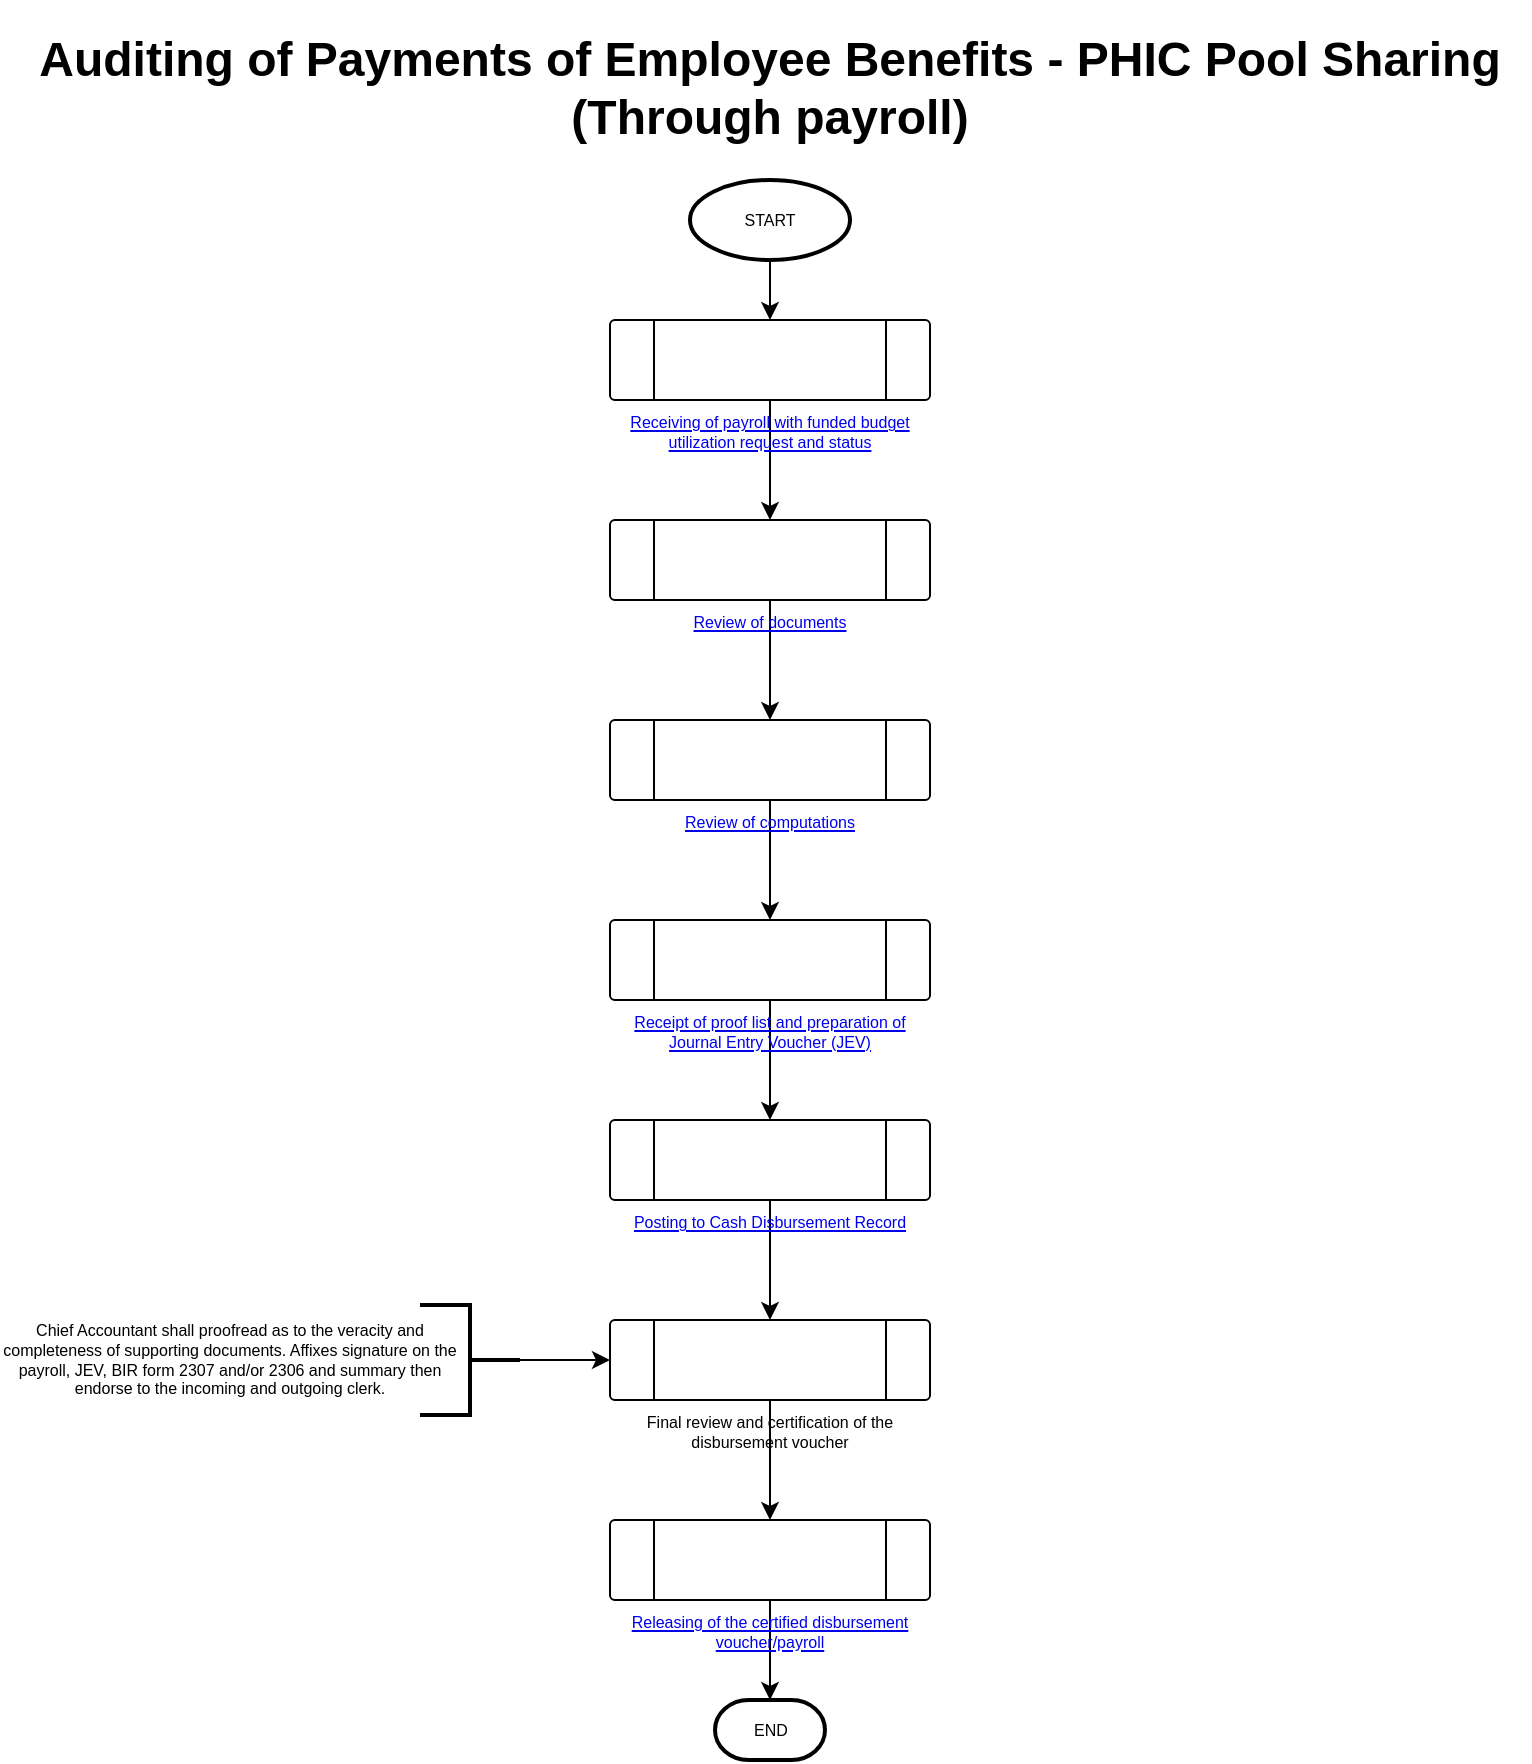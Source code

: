 <mxfile version="20.3.0" type="github" pages="5">
  <diagram id="KC21K3655msZWkcL_p2v" name="Auditing of Payments of Employee Benefits - PHIC Pool Sharing (Through payroll)">
    <mxGraphModel dx="474" dy="251" grid="1" gridSize="10" guides="1" tooltips="1" connect="1" arrows="1" fold="1" page="1" pageScale="1" pageWidth="850" pageHeight="1100" math="0" shadow="0">
      <root>
        <mxCell id="0" />
        <mxCell id="1" parent="0" />
        <mxCell id="0hBIkFb9s6ztZNN5EmTh-2" value="&lt;h1&gt;Auditing of Payments of Employee Benefits - PHIC Pool Sharing (Through payroll)&lt;br&gt;&lt;/h1&gt;" style="text;html=1;strokeColor=none;fillColor=none;spacing=5;spacingTop=-20;whiteSpace=wrap;overflow=hidden;rounded=0;align=center;" parent="1" vertex="1">
          <mxGeometry x="45" y="40" width="760" height="70" as="geometry" />
        </mxCell>
        <mxCell id="0hBIkFb9s6ztZNN5EmTh-12" value="" style="edgeStyle=orthogonalEdgeStyle;rounded=0;orthogonalLoop=1;jettySize=auto;html=1;fontSize=8;" parent="1" source="0hBIkFb9s6ztZNN5EmTh-3" target="0hBIkFb9s6ztZNN5EmTh-5" edge="1">
          <mxGeometry relative="1" as="geometry" />
        </mxCell>
        <mxCell id="0hBIkFb9s6ztZNN5EmTh-3" value="START" style="strokeWidth=2;html=1;shape=mxgraph.flowchart.start_1;whiteSpace=wrap;fontSize=8;" parent="1" vertex="1">
          <mxGeometry x="385" y="120" width="80" height="40" as="geometry" />
        </mxCell>
        <mxCell id="0hBIkFb9s6ztZNN5EmTh-13" value="" style="edgeStyle=orthogonalEdgeStyle;rounded=0;orthogonalLoop=1;jettySize=auto;html=1;fontSize=8;" parent="1" source="0hBIkFb9s6ztZNN5EmTh-5" target="0hBIkFb9s6ztZNN5EmTh-6" edge="1">
          <mxGeometry relative="1" as="geometry" />
        </mxCell>
        <mxCell id="0hBIkFb9s6ztZNN5EmTh-5" value="&lt;a href=&quot;data:page/id,EpME3VKb8Og38hKZZgKF&quot;&gt;Receiving of payroll with funded budget utilization request and status&lt;/a&gt;" style="verticalLabelPosition=bottom;verticalAlign=top;html=1;shape=process;whiteSpace=wrap;rounded=1;size=0.14;arcSize=6;fontSize=8;" parent="1" vertex="1">
          <mxGeometry x="345" y="190" width="160" height="40" as="geometry" />
        </mxCell>
        <mxCell id="0hBIkFb9s6ztZNN5EmTh-14" value="" style="edgeStyle=orthogonalEdgeStyle;rounded=0;orthogonalLoop=1;jettySize=auto;html=1;fontSize=8;" parent="1" source="0hBIkFb9s6ztZNN5EmTh-6" target="0hBIkFb9s6ztZNN5EmTh-7" edge="1">
          <mxGeometry relative="1" as="geometry" />
        </mxCell>
        <mxCell id="0hBIkFb9s6ztZNN5EmTh-6" value="&lt;a href=&quot;data:page/id,sMm1-IjmNLf-irVkglVV&quot;&gt;Review of documents&lt;/a&gt;" style="verticalLabelPosition=bottom;verticalAlign=top;html=1;shape=process;whiteSpace=wrap;rounded=1;size=0.14;arcSize=6;fontSize=8;" parent="1" vertex="1">
          <mxGeometry x="345" y="290" width="160" height="40" as="geometry" />
        </mxCell>
        <mxCell id="Gp8jLCc2utrCP6bHzZlF-2" value="" style="edgeStyle=orthogonalEdgeStyle;rounded=0;orthogonalLoop=1;jettySize=auto;html=1;fontSize=8;" edge="1" parent="1" source="0hBIkFb9s6ztZNN5EmTh-7" target="Gp8jLCc2utrCP6bHzZlF-1">
          <mxGeometry relative="1" as="geometry" />
        </mxCell>
        <mxCell id="0hBIkFb9s6ztZNN5EmTh-7" value="&lt;a href=&quot;data:page/id,Jro121i4ryuF84WWN6i_&quot;&gt;Review of computations&lt;/a&gt;" style="verticalLabelPosition=bottom;verticalAlign=top;html=1;shape=process;whiteSpace=wrap;rounded=1;size=0.14;arcSize=6;fontSize=8;" parent="1" vertex="1">
          <mxGeometry x="345" y="390" width="160" height="40" as="geometry" />
        </mxCell>
        <mxCell id="0hBIkFb9s6ztZNN5EmTh-16" value="" style="edgeStyle=orthogonalEdgeStyle;rounded=0;orthogonalLoop=1;jettySize=auto;html=1;fontSize=8;" parent="1" source="0hBIkFb9s6ztZNN5EmTh-8" target="0hBIkFb9s6ztZNN5EmTh-9" edge="1">
          <mxGeometry relative="1" as="geometry" />
        </mxCell>
        <mxCell id="0hBIkFb9s6ztZNN5EmTh-8" value="&lt;a href=&quot;https://viewer.diagrams.net/?tags=%7B%7D&amp;amp;highlight=0000ff&amp;amp;edit=_blank&amp;amp;layers=1&amp;amp;nav=1&amp;amp;page-id=uKNMfMnH9xhCLVrgpKE4&amp;amp;title=Accounting%20Service%20Control%20Procedure.drawio.html#Uhttps%3A%2F%2Fraw.githubusercontent.com%2Fjohnpaul4474%2FFMO-accounting%2Fmain%2FAccounting%2520Service%2520Control%2520Procedure.drawio.html&quot;&gt;Posting to Cash Disbursement Record&lt;/a&gt;" style="verticalLabelPosition=bottom;verticalAlign=top;html=1;shape=process;whiteSpace=wrap;rounded=1;size=0.14;arcSize=6;fontSize=8;" parent="1" vertex="1">
          <mxGeometry x="345" y="590" width="160" height="40" as="geometry" />
        </mxCell>
        <mxCell id="0hBIkFb9s6ztZNN5EmTh-17" value="" style="edgeStyle=orthogonalEdgeStyle;rounded=0;orthogonalLoop=1;jettySize=auto;html=1;fontSize=8;" parent="1" source="0hBIkFb9s6ztZNN5EmTh-9" target="0hBIkFb9s6ztZNN5EmTh-10" edge="1">
          <mxGeometry relative="1" as="geometry" />
        </mxCell>
        <mxCell id="0hBIkFb9s6ztZNN5EmTh-9" value="Final review and certification of the disbursement voucher" style="verticalLabelPosition=bottom;verticalAlign=top;html=1;shape=process;whiteSpace=wrap;rounded=1;size=0.14;arcSize=6;fontSize=8;" parent="1" vertex="1">
          <mxGeometry x="345" y="690" width="160" height="40" as="geometry" />
        </mxCell>
        <mxCell id="0hBIkFb9s6ztZNN5EmTh-18" value="" style="edgeStyle=orthogonalEdgeStyle;rounded=0;orthogonalLoop=1;jettySize=auto;html=1;fontSize=8;" parent="1" source="0hBIkFb9s6ztZNN5EmTh-10" target="0hBIkFb9s6ztZNN5EmTh-11" edge="1">
          <mxGeometry relative="1" as="geometry" />
        </mxCell>
        <mxCell id="0hBIkFb9s6ztZNN5EmTh-10" value="&lt;a href=&quot;https://viewer.diagrams.net/?tags=%7B%7D&amp;amp;highlight=0000ff&amp;amp;edit=_blank&amp;amp;layers=1&amp;amp;nav=1&amp;amp;page-id=kafvqBs8dUxxYr6IVNSI&amp;amp;title=Accounting%20Service%20Control%20Procedure.drawio.html#Uhttps%3A%2F%2Fraw.githubusercontent.com%2Fjohnpaul4474%2FFMO-accounting%2Fmain%2FAccounting%2520Service%2520Control%2520Procedure.drawio.html&quot;&gt;Releasing of the certified disbursement voucher/payroll&lt;/a&gt;" style="verticalLabelPosition=bottom;verticalAlign=top;html=1;shape=process;whiteSpace=wrap;rounded=1;size=0.14;arcSize=6;fontSize=8;" parent="1" vertex="1">
          <mxGeometry x="345" y="790" width="160" height="40" as="geometry" />
        </mxCell>
        <mxCell id="0hBIkFb9s6ztZNN5EmTh-11" value="END" style="strokeWidth=2;html=1;shape=mxgraph.flowchart.terminator;whiteSpace=wrap;fontSize=8;" parent="1" vertex="1">
          <mxGeometry x="397.5" y="880" width="55" height="30" as="geometry" />
        </mxCell>
        <mxCell id="Gp8jLCc2utrCP6bHzZlF-3" value="" style="edgeStyle=orthogonalEdgeStyle;rounded=0;orthogonalLoop=1;jettySize=auto;html=1;fontSize=8;" edge="1" parent="1" source="Gp8jLCc2utrCP6bHzZlF-1" target="0hBIkFb9s6ztZNN5EmTh-8">
          <mxGeometry relative="1" as="geometry" />
        </mxCell>
        <mxCell id="Gp8jLCc2utrCP6bHzZlF-1" value="&lt;a href=&quot;data:page/id,2P8Etww8RWFoi6CfWF_c&quot;&gt;Receipt of proof list and preparation of Journal Entry Voucher (JEV)&lt;/a&gt;" style="verticalLabelPosition=bottom;verticalAlign=top;html=1;shape=process;whiteSpace=wrap;rounded=1;size=0.14;arcSize=6;fontSize=8;" vertex="1" parent="1">
          <mxGeometry x="345" y="490" width="160" height="40" as="geometry" />
        </mxCell>
        <mxCell id="20VFTlnpSuK8eWxCqnYJ-2" value="" style="edgeStyle=orthogonalEdgeStyle;rounded=0;orthogonalLoop=1;jettySize=auto;html=1;fontSize=8;" edge="1" parent="1" source="20VFTlnpSuK8eWxCqnYJ-1" target="0hBIkFb9s6ztZNN5EmTh-9">
          <mxGeometry relative="1" as="geometry" />
        </mxCell>
        <mxCell id="20VFTlnpSuK8eWxCqnYJ-1" value="" style="strokeWidth=2;html=1;shape=mxgraph.flowchart.annotation_2;align=left;labelPosition=right;pointerEvents=1;fontSize=8;direction=west;" vertex="1" parent="1">
          <mxGeometry x="250" y="682.5" width="50" height="55" as="geometry" />
        </mxCell>
        <mxCell id="20VFTlnpSuK8eWxCqnYJ-3" value="Chief Accountant shall proofread as to the veracity and completeness of supporting documents. Affixes signature on the payroll, JEV, BIR form 2307 and/or 2306 and summary then endorse to the incoming and outgoing clerk." style="text;html=1;strokeColor=none;fillColor=none;align=center;verticalAlign=middle;whiteSpace=wrap;rounded=0;fontSize=8;" vertex="1" parent="1">
          <mxGeometry x="40" y="687.5" width="230" height="45" as="geometry" />
        </mxCell>
      </root>
    </mxGraphModel>
  </diagram>
  <diagram id="EpME3VKb8Og38hKZZgKF" name="Receiving of payroll with funded budget utilization request and status">
    <mxGraphModel dx="1422" dy="754" grid="1" gridSize="10" guides="1" tooltips="1" connect="1" arrows="1" fold="1" page="1" pageScale="1" pageWidth="850" pageHeight="1100" math="0" shadow="0">
      <root>
        <mxCell id="0" />
        <mxCell id="1" parent="0" />
        <mxCell id="EcNl-ay7uULNiIXxbWng-1" value="&lt;h1&gt;Receiving of payroll with funded budget utilization request and status&lt;br&gt;&lt;/h1&gt;" style="text;html=1;strokeColor=none;fillColor=none;spacing=5;spacingTop=-20;whiteSpace=wrap;overflow=hidden;rounded=0;align=center;" parent="1" vertex="1">
          <mxGeometry x="45" y="40" width="760" height="70" as="geometry" />
        </mxCell>
        <mxCell id="nci9A8KmvOi3nvq0QEwW-3" value="" style="edgeStyle=orthogonalEdgeStyle;rounded=0;orthogonalLoop=1;jettySize=auto;html=1;fontSize=8;" parent="1" source="ET96Odi44zUCwHPOR9Uv-1" target="nci9A8KmvOi3nvq0QEwW-1" edge="1">
          <mxGeometry relative="1" as="geometry" />
        </mxCell>
        <mxCell id="ET96Odi44zUCwHPOR9Uv-1" value="From Chief Admin Office" style="strokeWidth=2;html=1;shape=mxgraph.flowchart.start_1;whiteSpace=wrap;fontSize=8;" parent="1" vertex="1">
          <mxGeometry x="385" y="120" width="80" height="70" as="geometry" />
        </mxCell>
        <mxCell id="nci9A8KmvOi3nvq0QEwW-5" value="" style="edgeStyle=orthogonalEdgeStyle;rounded=0;orthogonalLoop=1;jettySize=auto;html=1;fontSize=8;" parent="1" source="nci9A8KmvOi3nvq0QEwW-1" target="nci9A8KmvOi3nvq0QEwW-4" edge="1">
          <mxGeometry relative="1" as="geometry" />
        </mxCell>
        <mxCell id="nci9A8KmvOi3nvq0QEwW-1" value="Payroll and BURS with supporting documents" style="strokeWidth=2;html=1;shape=mxgraph.flowchart.multi-document;whiteSpace=wrap;fontSize=8;" parent="1" vertex="1">
          <mxGeometry x="366" y="220" width="119" height="60" as="geometry" />
        </mxCell>
        <mxCell id="SIi0jF9nBXDT7Ic_Eh-x-2" value="" style="edgeStyle=orthogonalEdgeStyle;rounded=0;orthogonalLoop=1;jettySize=auto;html=1;" parent="1" source="nci9A8KmvOi3nvq0QEwW-4" target="SIi0jF9nBXDT7Ic_Eh-x-1" edge="1">
          <mxGeometry relative="1" as="geometry" />
        </mxCell>
        <mxCell id="nci9A8KmvOi3nvq0QEwW-4" value="Incoming/outgoing clerk receives&amp;nbsp; documents" style="verticalLabelPosition=middle;verticalAlign=middle;html=1;shape=trapezoid;perimeter=trapezoidPerimeter;whiteSpace=wrap;size=0.23;arcSize=10;flipV=1;labelPosition=center;align=center;fontSize=8;" parent="1" vertex="1">
          <mxGeometry x="366" y="310" width="117.5" height="60" as="geometry" />
        </mxCell>
        <mxCell id="SIi0jF9nBXDT7Ic_Eh-x-5" value="" style="edgeStyle=orthogonalEdgeStyle;rounded=0;orthogonalLoop=1;jettySize=auto;html=1;fontSize=8;" parent="1" source="SIi0jF9nBXDT7Ic_Eh-x-1" target="SIi0jF9nBXDT7Ic_Eh-x-3" edge="1">
          <mxGeometry relative="1" as="geometry" />
        </mxCell>
        <mxCell id="SIi0jF9nBXDT7Ic_Eh-x-1" value="&lt;font style=&quot;font-size: 8px;&quot;&gt;&lt;a href=&quot;https://viewer.diagrams.net/?tags=%7B%7D&amp;amp;highlight=0000ff&amp;amp;edit=_blank&amp;amp;layers=1&amp;amp;nav=1&amp;amp;page-id=H7nN1gzd26tVH5EXPg9N&amp;amp;title=Accounting%20Service%20Control%20Procedure.drawio.html#Uhttps%3A%2F%2Fraw.githubusercontent.com%2Fjohnpaul4474%2FFMO-accounting%2Fmain%2FAccounting%2520Service%2520Control%2520Procedure.drawio.html&quot;&gt;Receiving and releasing of documents&amp;nbsp; (OBRS/BURS, DV, PO and other documents&lt;/a&gt;&lt;/font&gt;" style="verticalLabelPosition=bottom;verticalAlign=top;html=1;shape=process;whiteSpace=wrap;rounded=1;size=0.14;arcSize=6;" parent="1" vertex="1">
          <mxGeometry x="358.12" y="400" width="134.75" height="30" as="geometry" />
        </mxCell>
        <mxCell id="SIi0jF9nBXDT7Ic_Eh-x-7" value="" style="edgeStyle=orthogonalEdgeStyle;rounded=0;orthogonalLoop=1;jettySize=auto;html=1;fontSize=8;" parent="1" source="SIi0jF9nBXDT7Ic_Eh-x-3" target="SIi0jF9nBXDT7Ic_Eh-x-6" edge="1">
          <mxGeometry relative="1" as="geometry" />
        </mxCell>
        <mxCell id="SIi0jF9nBXDT7Ic_Eh-x-3" value="Accountant III receives hard copy of payroll&amp;nbsp; and BURS with complete supporting&lt;br&gt;documents" style="verticalLabelPosition=middle;verticalAlign=middle;html=1;shape=trapezoid;perimeter=trapezoidPerimeter;whiteSpace=wrap;size=0.23;arcSize=10;flipV=1;labelPosition=center;align=center;fontSize=8;" parent="1" vertex="1">
          <mxGeometry x="366.75" y="500" width="117.5" height="60" as="geometry" />
        </mxCell>
        <mxCell id="SIi0jF9nBXDT7Ic_Eh-x-10" value="" style="edgeStyle=orthogonalEdgeStyle;rounded=0;orthogonalLoop=1;jettySize=auto;html=1;fontSize=8;" parent="1" source="SIi0jF9nBXDT7Ic_Eh-x-4" target="SIi0jF9nBXDT7Ic_Eh-x-6" edge="1">
          <mxGeometry relative="1" as="geometry" />
        </mxCell>
        <mxCell id="SIi0jF9nBXDT7Ic_Eh-x-4" value="e-copy of payroll" style="shape=parallelogram;html=1;strokeWidth=2;perimeter=parallelogramPerimeter;whiteSpace=wrap;rounded=1;arcSize=12;size=0.23;fontSize=8;fillColor=#d5e8d4;strokeColor=#82b366;" parent="1" vertex="1">
          <mxGeometry x="230" y="605" width="120" height="30" as="geometry" />
        </mxCell>
        <mxCell id="SIi0jF9nBXDT7Ic_Eh-x-12" value="" style="edgeStyle=orthogonalEdgeStyle;rounded=0;orthogonalLoop=1;jettySize=auto;html=1;fontSize=8;" parent="1" source="SIi0jF9nBXDT7Ic_Eh-x-6" target="SIi0jF9nBXDT7Ic_Eh-x-11" edge="1">
          <mxGeometry relative="1" as="geometry" />
        </mxCell>
        <mxCell id="SIi0jF9nBXDT7Ic_Eh-x-6" value="Receives e-copy of payroll" style="verticalLabelPosition=middle;verticalAlign=middle;html=1;shape=trapezoid;perimeter=trapezoidPerimeter;whiteSpace=wrap;size=0.23;arcSize=10;flipV=1;labelPosition=center;align=center;fontSize=8;" parent="1" vertex="1">
          <mxGeometry x="367.5" y="590" width="117.5" height="60" as="geometry" />
        </mxCell>
        <mxCell id="SIi0jF9nBXDT7Ic_Eh-x-9" value="" style="edgeStyle=orthogonalEdgeStyle;rounded=0;orthogonalLoop=1;jettySize=auto;html=1;fontSize=8;" parent="1" source="SIi0jF9nBXDT7Ic_Eh-x-8" target="SIi0jF9nBXDT7Ic_Eh-x-4" edge="1">
          <mxGeometry relative="1" as="geometry" />
        </mxCell>
        <mxCell id="SIi0jF9nBXDT7Ic_Eh-x-8" value="From HRMO" style="strokeWidth=2;html=1;shape=mxgraph.flowchart.start_1;whiteSpace=wrap;fontSize=8;" parent="1" vertex="1">
          <mxGeometry x="120" y="585" width="80" height="70" as="geometry" />
        </mxCell>
        <mxCell id="SIi0jF9nBXDT7Ic_Eh-x-11" value="END" style="strokeWidth=2;html=1;shape=mxgraph.flowchart.terminator;whiteSpace=wrap;fontSize=8;" parent="1" vertex="1">
          <mxGeometry x="393.13" y="690" width="66.25" height="30" as="geometry" />
        </mxCell>
      </root>
    </mxGraphModel>
  </diagram>
  <diagram id="sMm1-IjmNLf-irVkglVV" name="Review of documents">
    <mxGraphModel dx="1422" dy="754" grid="1" gridSize="10" guides="1" tooltips="1" connect="1" arrows="1" fold="1" page="1" pageScale="1" pageWidth="850" pageHeight="1100" math="0" shadow="0">
      <root>
        <mxCell id="0" />
        <mxCell id="1" parent="0" />
        <mxCell id="E7dU1NPpUyAYLzMSKF3p-1" value="&lt;h1&gt;Review of documents&lt;/h1&gt;" style="text;html=1;strokeColor=none;fillColor=none;spacing=5;spacingTop=-20;whiteSpace=wrap;overflow=hidden;rounded=0;align=center;" parent="1" vertex="1">
          <mxGeometry x="45" y="40" width="760" height="40" as="geometry" />
        </mxCell>
        <mxCell id="dpTOOEZRferbl_KbS2W_-3" value="" style="edgeStyle=orthogonalEdgeStyle;rounded=0;orthogonalLoop=1;jettySize=auto;html=1;fontSize=8;" parent="1" source="XNDUsdVuCnXj0jtS5yp--1" target="dpTOOEZRferbl_KbS2W_-1" edge="1">
          <mxGeometry relative="1" as="geometry" />
        </mxCell>
        <mxCell id="XNDUsdVuCnXj0jtS5yp--1" value="START" style="strokeWidth=2;html=1;shape=mxgraph.flowchart.terminator;whiteSpace=wrap;fontSize=8;" parent="1" vertex="1">
          <mxGeometry x="394.75" y="120" width="60" height="40" as="geometry" />
        </mxCell>
        <mxCell id="dpTOOEZRferbl_KbS2W_-4" value="" style="edgeStyle=orthogonalEdgeStyle;rounded=0;orthogonalLoop=1;jettySize=auto;html=1;fontSize=8;" parent="1" source="dpTOOEZRferbl_KbS2W_-1" target="dpTOOEZRferbl_KbS2W_-2" edge="1">
          <mxGeometry relative="1" as="geometry" />
        </mxCell>
        <mxCell id="dpTOOEZRferbl_KbS2W_-1" value="Verify&amp;nbsp; completeness of &lt;br&gt;payroll by checking the&lt;br&gt;&amp;nbsp;page numbers" style="verticalLabelPosition=middle;verticalAlign=middle;html=1;shape=trapezoid;perimeter=trapezoidPerimeter;whiteSpace=wrap;size=0.23;arcSize=10;flipV=1;labelPosition=center;align=center;fontSize=8;" parent="1" vertex="1">
          <mxGeometry x="366" y="180" width="117.5" height="60" as="geometry" />
        </mxCell>
        <mxCell id="dpTOOEZRferbl_KbS2W_-7" value="" style="edgeStyle=orthogonalEdgeStyle;rounded=0;orthogonalLoop=1;jettySize=auto;html=1;fontSize=8;" parent="1" source="dpTOOEZRferbl_KbS2W_-2" target="dpTOOEZRferbl_KbS2W_-6" edge="1">
          <mxGeometry relative="1" as="geometry" />
        </mxCell>
        <mxCell id="dpTOOEZRferbl_KbS2W_-2" value="Copy and write down the &lt;br&gt;BURS number to the &lt;br&gt;space provided &lt;br&gt;in the Payroll" style="verticalLabelPosition=middle;verticalAlign=middle;html=1;shape=trapezoid;perimeter=trapezoidPerimeter;whiteSpace=wrap;size=0.23;arcSize=10;flipV=1;labelPosition=center;align=center;fontSize=8;" parent="1" vertex="1">
          <mxGeometry x="366" y="270" width="117.5" height="60" as="geometry" />
        </mxCell>
        <mxCell id="dpTOOEZRferbl_KbS2W_-9" value="" style="edgeStyle=orthogonalEdgeStyle;rounded=0;orthogonalLoop=1;jettySize=auto;html=1;fontSize=8;" parent="1" source="dpTOOEZRferbl_KbS2W_-6" target="dpTOOEZRferbl_KbS2W_-8" edge="1">
          <mxGeometry relative="1" as="geometry" />
        </mxCell>
        <mxCell id="dpTOOEZRferbl_KbS2W_-10" value="YES" style="edgeLabel;html=1;align=center;verticalAlign=middle;resizable=0;points=[];fontSize=8;" parent="dpTOOEZRferbl_KbS2W_-9" vertex="1" connectable="0">
          <mxGeometry x="-0.747" relative="1" as="geometry">
            <mxPoint as="offset" />
          </mxGeometry>
        </mxCell>
        <mxCell id="dpTOOEZRferbl_KbS2W_-12" value="" style="edgeStyle=orthogonalEdgeStyle;rounded=0;orthogonalLoop=1;jettySize=auto;html=1;fontSize=8;" parent="1" source="dpTOOEZRferbl_KbS2W_-6" target="dpTOOEZRferbl_KbS2W_-11" edge="1">
          <mxGeometry relative="1" as="geometry" />
        </mxCell>
        <mxCell id="dpTOOEZRferbl_KbS2W_-14" value="NO" style="edgeLabel;html=1;align=center;verticalAlign=middle;resizable=0;points=[];fontSize=8;" parent="dpTOOEZRferbl_KbS2W_-12" vertex="1" connectable="0">
          <mxGeometry x="-0.554" relative="1" as="geometry">
            <mxPoint as="offset" />
          </mxGeometry>
        </mxCell>
        <mxCell id="dpTOOEZRferbl_KbS2W_-6" value="Are documents&amp;nbsp;&lt;br&gt;complete?" style="strokeWidth=2;html=1;shape=mxgraph.flowchart.decision;whiteSpace=wrap;fontSize=8;" parent="1" vertex="1">
          <mxGeometry x="374.75" y="360" width="100" height="100" as="geometry" />
        </mxCell>
        <mxCell id="dpTOOEZRferbl_KbS2W_-8" value="END" style="strokeWidth=2;html=1;shape=mxgraph.flowchart.terminator;whiteSpace=wrap;fontSize=8;" parent="1" vertex="1">
          <mxGeometry x="394.75" y="490" width="60" height="30" as="geometry" />
        </mxCell>
        <mxCell id="dpTOOEZRferbl_KbS2W_-13" style="edgeStyle=orthogonalEdgeStyle;rounded=0;orthogonalLoop=1;jettySize=auto;html=1;entryX=0.993;entryY=0.422;entryDx=0;entryDy=0;entryPerimeter=0;fontSize=8;" parent="1" source="dpTOOEZRferbl_KbS2W_-11" target="dpTOOEZRferbl_KbS2W_-8" edge="1">
          <mxGeometry relative="1" as="geometry">
            <Array as="points">
              <mxPoint x="569" y="503" />
            </Array>
          </mxGeometry>
        </mxCell>
        <mxCell id="dpTOOEZRferbl_KbS2W_-11" value="Notify and return payroll to HRMO for appropriate&amp;nbsp;&lt;br&gt;action" style="verticalLabelPosition=middle;verticalAlign=middle;html=1;shape=trapezoid;perimeter=trapezoidPerimeter;whiteSpace=wrap;size=0.23;arcSize=10;flipV=1;labelPosition=center;align=center;fontSize=8;" parent="1" vertex="1">
          <mxGeometry x="510" y="380" width="117.5" height="60" as="geometry" />
        </mxCell>
      </root>
    </mxGraphModel>
  </diagram>
  <diagram id="Jro121i4ryuF84WWN6i_" name="Review of computations">
    <mxGraphModel dx="1673" dy="887" grid="1" gridSize="10" guides="1" tooltips="1" connect="1" arrows="1" fold="1" page="1" pageScale="1" pageWidth="850" pageHeight="1100" math="0" shadow="0">
      <root>
        <mxCell id="0" />
        <mxCell id="1" parent="0" />
        <mxCell id="L4pyr50fvpxqjTs_2r8S-1" value="&lt;h1&gt;Review of computations&lt;/h1&gt;" style="text;html=1;strokeColor=none;fillColor=none;spacing=5;spacingTop=-20;whiteSpace=wrap;overflow=hidden;rounded=0;align=center;" parent="1" vertex="1">
          <mxGeometry x="45" y="40" width="760" height="40" as="geometry" />
        </mxCell>
        <mxCell id="8L8fu2q0j8Zxe5VnT9EU-4" value="" style="edgeStyle=orthogonalEdgeStyle;rounded=0;orthogonalLoop=1;jettySize=auto;html=1;fontSize=8;" parent="1" source="8L8fu2q0j8Zxe5VnT9EU-1" edge="1">
          <mxGeometry relative="1" as="geometry">
            <mxPoint x="425" y="160" as="targetPoint" />
          </mxGeometry>
        </mxCell>
        <mxCell id="8L8fu2q0j8Zxe5VnT9EU-1" value="START" style="strokeWidth=2;html=1;shape=mxgraph.flowchart.start_1;whiteSpace=wrap;fontSize=8;" parent="1" vertex="1">
          <mxGeometry x="390" y="100" width="70" height="40" as="geometry" />
        </mxCell>
        <mxCell id="8L8fu2q0j8Zxe5VnT9EU-7" value="" style="edgeStyle=orthogonalEdgeStyle;rounded=0;orthogonalLoop=1;jettySize=auto;html=1;fontSize=8;" parent="1" source="8L8fu2q0j8Zxe5VnT9EU-5" target="8L8fu2q0j8Zxe5VnT9EU-6" edge="1">
          <mxGeometry relative="1" as="geometry" />
        </mxCell>
        <mxCell id="8L8fu2q0j8Zxe5VnT9EU-5" value="Workbook&amp;nbsp;&lt;br&gt;(Medical, non-medical personnel" style="shape=parallelogram;html=1;strokeWidth=2;perimeter=parallelogramPerimeter;whiteSpace=wrap;rounded=1;arcSize=12;size=0.23;fontSize=8;fillColor=#d5e8d4;strokeColor=#82b366;" parent="1" vertex="1">
          <mxGeometry x="351" y="160" width="148" height="30" as="geometry" />
        </mxCell>
        <mxCell id="8L8fu2q0j8Zxe5VnT9EU-11" value="" style="edgeStyle=orthogonalEdgeStyle;rounded=0;orthogonalLoop=1;jettySize=auto;html=1;fontSize=8;" parent="1" source="8L8fu2q0j8Zxe5VnT9EU-6" target="8L8fu2q0j8Zxe5VnT9EU-10" edge="1">
          <mxGeometry relative="1" as="geometry" />
        </mxCell>
        <mxCell id="8L8fu2q0j8Zxe5VnT9EU-6" value="Check the accuracy of computations of the amount of PhilHealth &lt;br&gt;Pool Sharing" style="verticalLabelPosition=middle;verticalAlign=middle;html=1;shape=trapezoid;perimeter=trapezoidPerimeter;whiteSpace=wrap;size=0.23;arcSize=10;flipV=1;labelPosition=center;align=center;fontSize=8;" parent="1" vertex="1">
          <mxGeometry x="375" y="220" width="100" height="60" as="geometry" />
        </mxCell>
        <mxCell id="a2ttijP3ZLv8-CGfaXyx-5" value="" style="edgeStyle=orthogonalEdgeStyle;rounded=0;orthogonalLoop=1;jettySize=auto;html=1;" edge="1" parent="1" source="8L8fu2q0j8Zxe5VnT9EU-10" target="a2ttijP3ZLv8-CGfaXyx-1">
          <mxGeometry relative="1" as="geometry" />
        </mxCell>
        <mxCell id="8L8fu2q0j8Zxe5VnT9EU-10" value="Compute the pool amount to be shared to Medical and non-medical &lt;br&gt;personnel" style="verticalLabelPosition=middle;verticalAlign=middle;html=1;shape=trapezoid;perimeter=trapezoidPerimeter;whiteSpace=wrap;size=0.23;arcSize=10;flipV=1;labelPosition=center;align=center;fontSize=8;" parent="1" vertex="1">
          <mxGeometry x="375" y="310" width="100" height="60" as="geometry" />
        </mxCell>
        <mxCell id="8L8fu2q0j8Zxe5VnT9EU-14" value="" style="edgeStyle=orthogonalEdgeStyle;rounded=0;orthogonalLoop=1;jettySize=auto;html=1;fontSize=8;" parent="1" source="8L8fu2q0j8Zxe5VnT9EU-13" target="8L8fu2q0j8Zxe5VnT9EU-10" edge="1">
          <mxGeometry relative="1" as="geometry" />
        </mxCell>
        <mxCell id="8L8fu2q0j8Zxe5VnT9EU-13" value="" style="strokeWidth=2;html=1;shape=mxgraph.flowchart.annotation_2;align=left;labelPosition=right;pointerEvents=1;fontSize=8;direction=west;" parent="1" vertex="1">
          <mxGeometry x="310" y="300" width="50" height="80" as="geometry" />
        </mxCell>
        <mxCell id="8L8fu2q0j8Zxe5VnT9EU-15" value="Extract first the amount of professional fees of plantilla doctors and the visiting consultants from private patients. From the gross amount, 75 % will be given to plantilla doctors and visiting consultants. the remaining 25 % will be added to the pool to be shared equally by non-medical and medical employees." style="text;html=1;strokeColor=none;fillColor=none;align=center;verticalAlign=middle;whiteSpace=wrap;rounded=0;fontSize=8;" parent="1" vertex="1">
          <mxGeometry x="80" y="302.5" width="250" height="75" as="geometry" />
        </mxCell>
        <mxCell id="a2ttijP3ZLv8-CGfaXyx-7" value="" style="edgeStyle=orthogonalEdgeStyle;rounded=0;orthogonalLoop=1;jettySize=auto;html=1;" edge="1" parent="1" source="a2ttijP3ZLv8-CGfaXyx-1" target="a2ttijP3ZLv8-CGfaXyx-6">
          <mxGeometry relative="1" as="geometry" />
        </mxCell>
        <mxCell id="a2ttijP3ZLv8-CGfaXyx-1" value="Validate adjustments&lt;br&gt;made by HRMO" style="verticalLabelPosition=middle;verticalAlign=middle;html=1;shape=trapezoid;perimeter=trapezoidPerimeter;whiteSpace=wrap;size=0.23;arcSize=10;flipV=1;labelPosition=center;align=center;fontSize=8;" vertex="1" parent="1">
          <mxGeometry x="375" y="400" width="100" height="60" as="geometry" />
        </mxCell>
        <mxCell id="a2ttijP3ZLv8-CGfaXyx-2" value="" style="edgeStyle=orthogonalEdgeStyle;rounded=0;orthogonalLoop=1;jettySize=auto;html=1;fontSize=8;" edge="1" parent="1" source="a2ttijP3ZLv8-CGfaXyx-3" target="a2ttijP3ZLv8-CGfaXyx-1">
          <mxGeometry relative="1" as="geometry" />
        </mxCell>
        <mxCell id="a2ttijP3ZLv8-CGfaXyx-3" value="" style="strokeWidth=2;html=1;shape=mxgraph.flowchart.annotation_2;align=left;labelPosition=right;pointerEvents=1;fontSize=8;direction=west;" vertex="1" parent="1">
          <mxGeometry x="310" y="390" width="50" height="80" as="geometry" />
        </mxCell>
        <mxCell id="a2ttijP3ZLv8-CGfaXyx-4" value="verify accuracy of computation of sharing of new employees, resigned, retire employees, and employees with vacation, sick and or mandatory leaves. Extract data from the processed e-copy of payroll, particularly the subsistence and laundry allowance column for the applicable period and from the logbook of hospital clearances. in excess of 10 days of absence, a proportionate amount will be deducted from total share of the employee. NOTE: Always verify accumulated leaves from the summary of leaves of HRMO" style="text;html=1;strokeColor=none;fillColor=none;align=center;verticalAlign=middle;whiteSpace=wrap;rounded=0;fontSize=8;" vertex="1" parent="1">
          <mxGeometry x="80" y="392.5" width="250" height="75" as="geometry" />
        </mxCell>
        <mxCell id="a2ttijP3ZLv8-CGfaXyx-9" value="" style="edgeStyle=orthogonalEdgeStyle;rounded=0;orthogonalLoop=1;jettySize=auto;html=1;fontSize=8;" edge="1" parent="1" source="a2ttijP3ZLv8-CGfaXyx-6" target="a2ttijP3ZLv8-CGfaXyx-8">
          <mxGeometry relative="1" as="geometry" />
        </mxCell>
        <mxCell id="a2ttijP3ZLv8-CGfaXyx-6" value="Make a record of discrepancies found and verify from HRMO" style="verticalLabelPosition=middle;verticalAlign=middle;html=1;shape=trapezoid;perimeter=trapezoidPerimeter;whiteSpace=wrap;size=0.23;arcSize=10;flipV=1;labelPosition=center;align=center;fontSize=8;" vertex="1" parent="1">
          <mxGeometry x="375" y="490" width="100" height="60" as="geometry" />
        </mxCell>
        <mxCell id="a2ttijP3ZLv8-CGfaXyx-11" value="" style="edgeStyle=orthogonalEdgeStyle;rounded=0;orthogonalLoop=1;jettySize=auto;html=1;fontSize=8;" edge="1" parent="1" source="a2ttijP3ZLv8-CGfaXyx-8" target="a2ttijP3ZLv8-CGfaXyx-10">
          <mxGeometry relative="1" as="geometry" />
        </mxCell>
        <mxCell id="a2ttijP3ZLv8-CGfaXyx-12" value="YES" style="edgeLabel;html=1;align=center;verticalAlign=middle;resizable=0;points=[];fontSize=8;" vertex="1" connectable="0" parent="a2ttijP3ZLv8-CGfaXyx-11">
          <mxGeometry x="-0.339" relative="1" as="geometry">
            <mxPoint as="offset" />
          </mxGeometry>
        </mxCell>
        <mxCell id="a2ttijP3ZLv8-CGfaXyx-14" value="" style="edgeStyle=orthogonalEdgeStyle;rounded=0;orthogonalLoop=1;jettySize=auto;html=1;fontSize=8;" edge="1" parent="1" source="a2ttijP3ZLv8-CGfaXyx-8" target="a2ttijP3ZLv8-CGfaXyx-13">
          <mxGeometry relative="1" as="geometry" />
        </mxCell>
        <mxCell id="a2ttijP3ZLv8-CGfaXyx-15" value="NO" style="edgeLabel;html=1;align=center;verticalAlign=middle;resizable=0;points=[];fontSize=8;" vertex="1" connectable="0" parent="a2ttijP3ZLv8-CGfaXyx-14">
          <mxGeometry x="-0.798" relative="1" as="geometry">
            <mxPoint as="offset" />
          </mxGeometry>
        </mxCell>
        <mxCell id="a2ttijP3ZLv8-CGfaXyx-8" value="&lt;font style=&quot;font-size: 8px;&quot;&gt;is discrepancy &lt;br&gt;affect&amp;nbsp;the obligated amount?&lt;/font&gt;" style="strokeWidth=2;html=1;shape=mxgraph.flowchart.decision;whiteSpace=wrap;" vertex="1" parent="1">
          <mxGeometry x="377.5" y="580" width="95" height="80" as="geometry" />
        </mxCell>
        <mxCell id="a2ttijP3ZLv8-CGfaXyx-10" value="&lt;a href=&quot;https://viewer.diagrams.net/?tags=%7B%7D&amp;amp;highlight=0000ff&amp;amp;edit=_blank&amp;amp;layers=1&amp;amp;nav=1&amp;amp;page-id=VWKE-jAnXpTFors9ekIl&amp;amp;title=Accounting%20Service%20Control%20Procedure.drawio.html#Uhttps%3A%2F%2Fraw.githubusercontent.com%2Fjohnpaul4474%2FFMO-accounting%2Fmain%2FAccounting%2520Service%2520Control%2520Procedure.drawio.html&quot;&gt;Notice of adjustments&lt;/a&gt;" style="verticalLabelPosition=bottom;verticalAlign=top;html=1;shape=process;whiteSpace=wrap;rounded=1;size=0.14;arcSize=6;fontSize=8;" vertex="1" parent="1">
          <mxGeometry x="220" y="605" width="110" height="30" as="geometry" />
        </mxCell>
        <mxCell id="a2ttijP3ZLv8-CGfaXyx-17" value="" style="edgeStyle=orthogonalEdgeStyle;rounded=0;orthogonalLoop=1;jettySize=auto;html=1;fontSize=8;" edge="1" parent="1" source="a2ttijP3ZLv8-CGfaXyx-13" target="a2ttijP3ZLv8-CGfaXyx-16">
          <mxGeometry relative="1" as="geometry" />
        </mxCell>
        <mxCell id="a2ttijP3ZLv8-CGfaXyx-13" value="Accountant III shall &lt;br&gt;submit record of discrepancies to &lt;br&gt;HRMO for &lt;br&gt;reconciliation" style="verticalLabelPosition=middle;verticalAlign=middle;html=1;shape=trapezoid;perimeter=trapezoidPerimeter;whiteSpace=wrap;size=0.23;arcSize=10;flipV=1;labelPosition=center;align=center;fontSize=8;" vertex="1" parent="1">
          <mxGeometry x="375" y="690" width="100" height="60" as="geometry" />
        </mxCell>
        <mxCell id="a2ttijP3ZLv8-CGfaXyx-20" value="" style="edgeStyle=orthogonalEdgeStyle;rounded=0;orthogonalLoop=1;jettySize=auto;html=1;fontSize=8;" edge="1" parent="1" source="a2ttijP3ZLv8-CGfaXyx-16" target="a2ttijP3ZLv8-CGfaXyx-19">
          <mxGeometry relative="1" as="geometry" />
        </mxCell>
        <mxCell id="a2ttijP3ZLv8-CGfaXyx-16" value="Reflect necessary adjustments to &lt;br&gt;hard copy and&lt;br&gt;&amp;nbsp;e-copy of payroll" style="verticalLabelPosition=middle;verticalAlign=middle;html=1;shape=trapezoid;perimeter=trapezoidPerimeter;whiteSpace=wrap;size=0.23;arcSize=10;flipV=1;labelPosition=center;align=center;fontSize=8;" vertex="1" parent="1">
          <mxGeometry x="375" y="780" width="100" height="60" as="geometry" />
        </mxCell>
        <mxCell id="a2ttijP3ZLv8-CGfaXyx-22" value="" style="edgeStyle=orthogonalEdgeStyle;rounded=0;orthogonalLoop=1;jettySize=auto;html=1;fontSize=8;" edge="1" parent="1" source="a2ttijP3ZLv8-CGfaXyx-19" target="a2ttijP3ZLv8-CGfaXyx-21">
          <mxGeometry relative="1" as="geometry" />
        </mxCell>
        <mxCell id="a2ttijP3ZLv8-CGfaXyx-19" value="Hard copy and e-copy of payroll" style="shape=parallelogram;html=1;strokeWidth=2;perimeter=parallelogramPerimeter;whiteSpace=wrap;rounded=1;arcSize=12;size=0.23;fontSize=8;fillColor=#d5e8d4;strokeColor=#82b366;" vertex="1" parent="1">
          <mxGeometry x="351" y="860" width="148" height="30" as="geometry" />
        </mxCell>
        <mxCell id="a2ttijP3ZLv8-CGfaXyx-24" value="" style="edgeStyle=orthogonalEdgeStyle;rounded=0;orthogonalLoop=1;jettySize=auto;html=1;fontSize=8;" edge="1" parent="1" source="a2ttijP3ZLv8-CGfaXyx-21" target="a2ttijP3ZLv8-CGfaXyx-23">
          <mxGeometry relative="1" as="geometry" />
        </mxCell>
        <mxCell id="a2ttijP3ZLv8-CGfaXyx-21" value="Check and correct schedule of PhilHealth Pool Sharing Computation &lt;br&gt;(Accounting and COA copy)" style="verticalLabelPosition=middle;verticalAlign=middle;html=1;shape=trapezoid;perimeter=trapezoidPerimeter;whiteSpace=wrap;size=0.23;arcSize=10;flipV=1;labelPosition=center;align=center;fontSize=8;" vertex="1" parent="1">
          <mxGeometry x="375" y="920" width="100" height="60" as="geometry" />
        </mxCell>
        <mxCell id="a2ttijP3ZLv8-CGfaXyx-29" value="" style="edgeStyle=orthogonalEdgeStyle;rounded=0;orthogonalLoop=1;jettySize=auto;html=1;fontSize=8;" edge="1" parent="1" source="a2ttijP3ZLv8-CGfaXyx-23" target="a2ttijP3ZLv8-CGfaXyx-28">
          <mxGeometry relative="1" as="geometry" />
        </mxCell>
        <mxCell id="a2ttijP3ZLv8-CGfaXyx-23" value="Accountant III shall prepare an adjusted e-copy of payroll &lt;br&gt;showing the totals per page" style="verticalLabelPosition=middle;verticalAlign=middle;html=1;shape=trapezoid;perimeter=trapezoidPerimeter;whiteSpace=wrap;size=0.23;arcSize=10;flipV=1;labelPosition=center;align=center;fontSize=8;" vertex="1" parent="1">
          <mxGeometry x="520" y="920" width="120" height="60" as="geometry" />
        </mxCell>
        <mxCell id="a2ttijP3ZLv8-CGfaXyx-26" value="" style="edgeStyle=orthogonalEdgeStyle;rounded=0;orthogonalLoop=1;jettySize=auto;html=1;fontSize=8;" edge="1" parent="1" source="a2ttijP3ZLv8-CGfaXyx-25" target="a2ttijP3ZLv8-CGfaXyx-23">
          <mxGeometry relative="1" as="geometry" />
        </mxCell>
        <mxCell id="a2ttijP3ZLv8-CGfaXyx-25" value="" style="strokeWidth=2;html=1;shape=mxgraph.flowchart.annotation_2;align=left;labelPosition=right;pointerEvents=1;fontSize=8;" vertex="1" parent="1">
          <mxGeometry x="650" y="925" width="50" height="50" as="geometry" />
        </mxCell>
        <mxCell id="a2ttijP3ZLv8-CGfaXyx-27" value="Tally totals of hard copy to e-copy of payroll" style="text;html=1;strokeColor=none;fillColor=none;align=center;verticalAlign=middle;whiteSpace=wrap;rounded=0;fontSize=8;" vertex="1" parent="1">
          <mxGeometry x="680" y="932.5" width="160" height="35" as="geometry" />
        </mxCell>
        <mxCell id="a2ttijP3ZLv8-CGfaXyx-31" value="" style="edgeStyle=orthogonalEdgeStyle;rounded=0;orthogonalLoop=1;jettySize=auto;html=1;fontSize=8;" edge="1" parent="1" source="a2ttijP3ZLv8-CGfaXyx-28" target="a2ttijP3ZLv8-CGfaXyx-30">
          <mxGeometry relative="1" as="geometry" />
        </mxCell>
        <mxCell id="a2ttijP3ZLv8-CGfaXyx-28" value="Prepare and print Summary of payroll" style="verticalLabelPosition=middle;verticalAlign=middle;html=1;shape=trapezoid;perimeter=trapezoidPerimeter;whiteSpace=wrap;size=0.23;arcSize=10;flipV=1;labelPosition=center;align=center;fontSize=8;" vertex="1" parent="1">
          <mxGeometry x="520" y="830" width="120" height="60" as="geometry" />
        </mxCell>
        <mxCell id="a2ttijP3ZLv8-CGfaXyx-33" value="" style="edgeStyle=orthogonalEdgeStyle;rounded=0;orthogonalLoop=1;jettySize=auto;html=1;fontSize=8;" edge="1" parent="1" source="a2ttijP3ZLv8-CGfaXyx-30" target="a2ttijP3ZLv8-CGfaXyx-32">
          <mxGeometry relative="1" as="geometry" />
        </mxCell>
        <mxCell id="a2ttijP3ZLv8-CGfaXyx-35" value="YES" style="edgeLabel;html=1;align=center;verticalAlign=middle;resizable=0;points=[];fontSize=8;" vertex="1" connectable="0" parent="a2ttijP3ZLv8-CGfaXyx-33">
          <mxGeometry x="-0.39" relative="1" as="geometry">
            <mxPoint as="offset" />
          </mxGeometry>
        </mxCell>
        <mxCell id="a2ttijP3ZLv8-CGfaXyx-37" value="" style="edgeStyle=orthogonalEdgeStyle;rounded=0;orthogonalLoop=1;jettySize=auto;html=1;fontSize=8;" edge="1" parent="1" source="a2ttijP3ZLv8-CGfaXyx-30" target="a2ttijP3ZLv8-CGfaXyx-36">
          <mxGeometry relative="1" as="geometry" />
        </mxCell>
        <mxCell id="a2ttijP3ZLv8-CGfaXyx-30" value="&lt;span style=&quot;font-size: 8px;&quot;&gt;Is for remittance of payroll deductions?&lt;/span&gt;" style="strokeWidth=2;html=1;shape=mxgraph.flowchart.decision;whiteSpace=wrap;" vertex="1" parent="1">
          <mxGeometry x="532.5" y="720" width="95" height="80" as="geometry" />
        </mxCell>
        <mxCell id="a2ttijP3ZLv8-CGfaXyx-32" value="&lt;a href=&quot;https://viewer.diagrams.net/?tags=%7B%7D&amp;amp;highlight=0000ff&amp;amp;edit=_blank&amp;amp;layers=1&amp;amp;nav=1&amp;amp;page-id=KZuLO-m3f8mfFGX-hPou&amp;amp;title=Accounting%20Service%20Control%20Procedure.drawio.html#Uhttps%3A%2F%2Fraw.githubusercontent.com%2Fjohnpaul4474%2FFMO-accounting%2Fmain%2FAccounting%2520Service%2520Control%2520Procedure.drawio.html&quot;&gt;Remittance of salary deductions except with holding tax&lt;/a&gt;" style="verticalLabelPosition=bottom;verticalAlign=top;html=1;shape=process;whiteSpace=wrap;rounded=1;size=0.14;arcSize=6;fontSize=8;" vertex="1" parent="1">
          <mxGeometry x="670" y="745" width="110" height="30" as="geometry" />
        </mxCell>
        <mxCell id="a2ttijP3ZLv8-CGfaXyx-39" value="" style="edgeStyle=orthogonalEdgeStyle;rounded=0;orthogonalLoop=1;jettySize=auto;html=1;fontSize=8;" edge="1" parent="1" source="a2ttijP3ZLv8-CGfaXyx-36" target="a2ttijP3ZLv8-CGfaXyx-38">
          <mxGeometry relative="1" as="geometry" />
        </mxCell>
        <mxCell id="a2ttijP3ZLv8-CGfaXyx-36" value="Forward a copy of &lt;br&gt;summary of payroll&amp;nbsp;" style="verticalLabelPosition=middle;verticalAlign=middle;html=1;shape=trapezoid;perimeter=trapezoidPerimeter;whiteSpace=wrap;size=0.23;arcSize=10;flipV=1;labelPosition=center;align=center;fontSize=8;" vertex="1" parent="1">
          <mxGeometry x="520" y="635" width="120" height="60" as="geometry" />
        </mxCell>
        <mxCell id="a2ttijP3ZLv8-CGfaXyx-41" value="" style="edgeStyle=orthogonalEdgeStyle;rounded=0;orthogonalLoop=1;jettySize=auto;html=1;fontSize=8;" edge="1" parent="1" source="a2ttijP3ZLv8-CGfaXyx-38" target="a2ttijP3ZLv8-CGfaXyx-40">
          <mxGeometry relative="1" as="geometry" />
        </mxCell>
        <mxCell id="a2ttijP3ZLv8-CGfaXyx-38" value="Hard copy and e-copy of payroll" style="shape=parallelogram;html=1;strokeWidth=2;perimeter=parallelogramPerimeter;whiteSpace=wrap;rounded=1;arcSize=12;size=0.23;fontSize=8;fillColor=#d5e8d4;strokeColor=#82b366;" vertex="1" parent="1">
          <mxGeometry x="506" y="575" width="148" height="30" as="geometry" />
        </mxCell>
        <mxCell id="a2ttijP3ZLv8-CGfaXyx-40" value="END" style="strokeWidth=2;html=1;shape=mxgraph.flowchart.terminator;whiteSpace=wrap;fontSize=8;" vertex="1" parent="1">
          <mxGeometry x="550" y="510" width="60" height="30" as="geometry" />
        </mxCell>
        <mxCell id="a2ttijP3ZLv8-CGfaXyx-44" value="" style="edgeStyle=orthogonalEdgeStyle;rounded=0;orthogonalLoop=1;jettySize=auto;html=1;fontSize=8;" edge="1" parent="1" source="a2ttijP3ZLv8-CGfaXyx-42" target="a2ttijP3ZLv8-CGfaXyx-36">
          <mxGeometry relative="1" as="geometry" />
        </mxCell>
        <mxCell id="a2ttijP3ZLv8-CGfaXyx-42" value="" style="strokeWidth=2;html=1;shape=mxgraph.flowchart.annotation_2;align=left;labelPosition=right;pointerEvents=1;fontSize=8;" vertex="1" parent="1">
          <mxGeometry x="654" y="635" width="50" height="60" as="geometry" />
        </mxCell>
        <mxCell id="a2ttijP3ZLv8-CGfaXyx-43" value="PHIC Sharing and the e-copy of payroll to the payroll clerk of HRMO for preparation of proof list" style="text;html=1;strokeColor=none;fillColor=none;align=center;verticalAlign=middle;whiteSpace=wrap;rounded=0;fontSize=8;" vertex="1" parent="1">
          <mxGeometry x="680" y="637.5" width="160" height="55" as="geometry" />
        </mxCell>
      </root>
    </mxGraphModel>
  </diagram>
  <diagram id="2P8Etww8RWFoi6CfWF_c" name="Receipt of proof list and preparation of Journal Entry Voucher (JEV)">
    <mxGraphModel dx="981" dy="520" grid="1" gridSize="10" guides="1" tooltips="1" connect="1" arrows="1" fold="1" page="1" pageScale="1" pageWidth="850" pageHeight="1100" math="0" shadow="0">
      <root>
        <mxCell id="0" />
        <mxCell id="1" parent="0" />
        <mxCell id="dcmgGoBUrqfs60PEJcOV-1" value="&lt;h1&gt;Receipt of proof list and preparation of Journal Entry Voucher&lt;br&gt;&lt;/h1&gt;" style="text;html=1;strokeColor=none;fillColor=none;spacing=5;spacingTop=-20;whiteSpace=wrap;overflow=hidden;rounded=0;align=center;" vertex="1" parent="1">
          <mxGeometry x="45" y="40" width="760" height="40" as="geometry" />
        </mxCell>
        <mxCell id="_7ullsj76Cjs-LGsn_LH-2" value="" style="edgeStyle=orthogonalEdgeStyle;rounded=0;orthogonalLoop=1;jettySize=auto;html=1;fontSize=8;" edge="1" parent="1" source="dcmgGoBUrqfs60PEJcOV-3" target="_7ullsj76Cjs-LGsn_LH-1">
          <mxGeometry relative="1" as="geometry" />
        </mxCell>
        <mxCell id="dcmgGoBUrqfs60PEJcOV-3" value="From Incoming/Outgoing&lt;br&gt;Clerk" style="strokeWidth=2;html=1;shape=mxgraph.flowchart.start_2;whiteSpace=wrap;fontSize=8;" vertex="1" parent="1">
          <mxGeometry x="385" y="100" width="80" height="80" as="geometry" />
        </mxCell>
        <mxCell id="_7ullsj76Cjs-LGsn_LH-4" value="" style="edgeStyle=orthogonalEdgeStyle;rounded=0;orthogonalLoop=1;jettySize=auto;html=1;fontSize=8;" edge="1" parent="1" source="_7ullsj76Cjs-LGsn_LH-1" target="_7ullsj76Cjs-LGsn_LH-3">
          <mxGeometry relative="1" as="geometry" />
        </mxCell>
        <mxCell id="_7ullsj76Cjs-LGsn_LH-1" value="Hard copy and e-copy of proof listl" style="shape=parallelogram;html=1;strokeWidth=2;perimeter=parallelogramPerimeter;whiteSpace=wrap;rounded=1;arcSize=12;size=0.23;fontSize=8;fillColor=#d5e8d4;strokeColor=#82b366;" vertex="1" parent="1">
          <mxGeometry x="351" y="200" width="148" height="30" as="geometry" />
        </mxCell>
        <mxCell id="_7ullsj76Cjs-LGsn_LH-6" value="" style="edgeStyle=orthogonalEdgeStyle;rounded=0;orthogonalLoop=1;jettySize=auto;html=1;fontSize=8;" edge="1" parent="1" source="_7ullsj76Cjs-LGsn_LH-3" target="_7ullsj76Cjs-LGsn_LH-5">
          <mxGeometry relative="1" as="geometry" />
        </mxCell>
        <mxCell id="_7ullsj76Cjs-LGsn_LH-3" value="Accountant III shall &lt;br&gt;receive the Hard copy &lt;br&gt;and e-copy of&lt;br&gt;&amp;nbsp;proof list" style="verticalLabelPosition=middle;verticalAlign=middle;html=1;shape=trapezoid;perimeter=trapezoidPerimeter;whiteSpace=wrap;size=0.23;arcSize=10;flipV=1;labelPosition=center;align=center;fontSize=8;" vertex="1" parent="1">
          <mxGeometry x="375" y="260" width="100" height="60" as="geometry" />
        </mxCell>
        <mxCell id="DMo9mPT2R9EAMrdo556n-2" value="" style="edgeStyle=orthogonalEdgeStyle;rounded=0;orthogonalLoop=1;jettySize=auto;html=1;fontSize=8;" edge="1" parent="1" source="_7ullsj76Cjs-LGsn_LH-5" target="DMo9mPT2R9EAMrdo556n-1">
          <mxGeometry relative="1" as="geometry" />
        </mxCell>
        <mxCell id="_7ullsj76Cjs-LGsn_LH-5" value="Prepare JEV and&amp;nbsp;&lt;br&gt;print 1 copy" style="verticalLabelPosition=middle;verticalAlign=middle;html=1;shape=trapezoid;perimeter=trapezoidPerimeter;whiteSpace=wrap;size=0.23;arcSize=10;flipV=1;labelPosition=center;align=center;fontSize=8;" vertex="1" parent="1">
          <mxGeometry x="375" y="340" width="100" height="60" as="geometry" />
        </mxCell>
        <mxCell id="_7ullsj76Cjs-LGsn_LH-38" value="" style="edgeStyle=orthogonalEdgeStyle;rounded=0;orthogonalLoop=1;jettySize=auto;html=1;fontSize=8;" edge="1" parent="1" source="_7ullsj76Cjs-LGsn_LH-7" target="_7ullsj76Cjs-LGsn_LH-5">
          <mxGeometry relative="1" as="geometry" />
        </mxCell>
        <mxCell id="_7ullsj76Cjs-LGsn_LH-7" value="" style="shape=table;startSize=0;container=1;collapsible=0;childLayout=tableLayout;fontSize=6;" vertex="1" parent="1">
          <mxGeometry x="90" y="340" width="240" height="60" as="geometry" />
        </mxCell>
        <mxCell id="_7ullsj76Cjs-LGsn_LH-8" value="" style="shape=tableRow;horizontal=0;startSize=0;swimlaneHead=0;swimlaneBody=0;top=0;left=0;bottom=0;right=0;collapsible=0;dropTarget=0;fillColor=none;points=[[0,0.5],[1,0.5]];portConstraint=eastwest;fontSize=8;" vertex="1" parent="_7ullsj76Cjs-LGsn_LH-7">
          <mxGeometry width="240" height="10" as="geometry" />
        </mxCell>
        <mxCell id="_7ullsj76Cjs-LGsn_LH-9" value="Accounts and explanation" style="shape=partialRectangle;html=1;whiteSpace=wrap;connectable=0;overflow=hidden;fillColor=none;top=0;left=0;bottom=0;right=0;pointerEvents=1;fontSize=6;rowspan=2;colspan=1;" vertex="1" parent="_7ullsj76Cjs-LGsn_LH-8">
          <mxGeometry width="150" height="20" as="geometry">
            <mxRectangle width="150" height="10" as="alternateBounds" />
          </mxGeometry>
        </mxCell>
        <mxCell id="_7ullsj76Cjs-LGsn_LH-10" value="UACS Object Code" style="shape=partialRectangle;html=1;whiteSpace=wrap;connectable=0;overflow=hidden;fillColor=none;top=0;left=0;bottom=0;right=0;pointerEvents=1;fontSize=6;rowspan=2;colspan=1;" vertex="1" parent="_7ullsj76Cjs-LGsn_LH-8">
          <mxGeometry x="150" width="40" height="20" as="geometry">
            <mxRectangle width="40" height="10" as="alternateBounds" />
          </mxGeometry>
        </mxCell>
        <mxCell id="_7ullsj76Cjs-LGsn_LH-11" value="Amount" style="shape=partialRectangle;html=1;whiteSpace=wrap;connectable=0;overflow=hidden;fillColor=none;top=0;left=0;bottom=0;right=0;pointerEvents=1;fontSize=6;rowspan=1;colspan=2;" vertex="1" parent="_7ullsj76Cjs-LGsn_LH-8">
          <mxGeometry x="190" width="50" height="10" as="geometry">
            <mxRectangle width="20" height="10" as="alternateBounds" />
          </mxGeometry>
        </mxCell>
        <mxCell id="_7ullsj76Cjs-LGsn_LH-12" value="" style="shape=partialRectangle;html=1;whiteSpace=wrap;connectable=0;overflow=hidden;fillColor=none;top=0;left=0;bottom=0;right=0;pointerEvents=1;fontSize=8;" vertex="1" visible="0" parent="_7ullsj76Cjs-LGsn_LH-8">
          <mxGeometry x="210" width="30" height="10" as="geometry">
            <mxRectangle width="30" height="10" as="alternateBounds" />
          </mxGeometry>
        </mxCell>
        <mxCell id="_7ullsj76Cjs-LGsn_LH-13" value="" style="shape=tableRow;horizontal=0;startSize=0;swimlaneHead=0;swimlaneBody=0;top=0;left=0;bottom=0;right=0;collapsible=0;dropTarget=0;fillColor=none;points=[[0,0.5],[1,0.5]];portConstraint=eastwest;fontSize=8;" vertex="1" parent="_7ullsj76Cjs-LGsn_LH-7">
          <mxGeometry y="10" width="240" height="10" as="geometry" />
        </mxCell>
        <mxCell id="_7ullsj76Cjs-LGsn_LH-14" value="" style="shape=partialRectangle;html=1;whiteSpace=wrap;connectable=0;overflow=hidden;fillColor=none;top=0;left=0;bottom=0;right=0;pointerEvents=1;fontSize=8;" vertex="1" visible="0" parent="_7ullsj76Cjs-LGsn_LH-13">
          <mxGeometry width="150" height="10" as="geometry">
            <mxRectangle width="150" height="10" as="alternateBounds" />
          </mxGeometry>
        </mxCell>
        <mxCell id="_7ullsj76Cjs-LGsn_LH-15" value="" style="shape=partialRectangle;html=1;whiteSpace=wrap;connectable=0;overflow=hidden;fillColor=none;top=0;left=0;bottom=0;right=0;pointerEvents=1;fontSize=8;" vertex="1" visible="0" parent="_7ullsj76Cjs-LGsn_LH-13">
          <mxGeometry x="150" width="40" height="10" as="geometry">
            <mxRectangle width="40" height="10" as="alternateBounds" />
          </mxGeometry>
        </mxCell>
        <mxCell id="_7ullsj76Cjs-LGsn_LH-16" value="Debit" style="shape=partialRectangle;html=1;whiteSpace=wrap;connectable=0;overflow=hidden;fillColor=none;top=0;left=0;bottom=0;right=0;pointerEvents=1;fontSize=6;" vertex="1" parent="_7ullsj76Cjs-LGsn_LH-13">
          <mxGeometry x="190" width="20" height="10" as="geometry">
            <mxRectangle width="20" height="10" as="alternateBounds" />
          </mxGeometry>
        </mxCell>
        <mxCell id="_7ullsj76Cjs-LGsn_LH-17" value="Credit" style="shape=partialRectangle;html=1;whiteSpace=wrap;connectable=0;overflow=hidden;fillColor=none;top=0;left=0;bottom=0;right=0;pointerEvents=1;fontSize=6;" vertex="1" parent="_7ullsj76Cjs-LGsn_LH-13">
          <mxGeometry x="210" width="30" height="10" as="geometry">
            <mxRectangle width="30" height="10" as="alternateBounds" />
          </mxGeometry>
        </mxCell>
        <mxCell id="_7ullsj76Cjs-LGsn_LH-18" value="" style="shape=tableRow;horizontal=0;startSize=0;swimlaneHead=0;swimlaneBody=0;top=0;left=0;bottom=0;right=0;collapsible=0;dropTarget=0;fillColor=none;points=[[0,0.5],[1,0.5]];portConstraint=eastwest;fontSize=8;" vertex="1" parent="_7ullsj76Cjs-LGsn_LH-7">
          <mxGeometry y="20" width="240" height="10" as="geometry" />
        </mxCell>
        <mxCell id="_7ullsj76Cjs-LGsn_LH-19" value="Appropriate Expense Account" style="shape=partialRectangle;html=1;whiteSpace=wrap;connectable=0;overflow=hidden;fillColor=none;top=0;left=0;bottom=0;right=0;pointerEvents=1;fontSize=6;" vertex="1" parent="_7ullsj76Cjs-LGsn_LH-18">
          <mxGeometry width="150" height="10" as="geometry">
            <mxRectangle width="150" height="10" as="alternateBounds" />
          </mxGeometry>
        </mxCell>
        <mxCell id="_7ullsj76Cjs-LGsn_LH-20" value="" style="shape=partialRectangle;html=1;whiteSpace=wrap;connectable=0;overflow=hidden;fillColor=none;top=0;left=0;bottom=0;right=0;pointerEvents=1;fontSize=8;" vertex="1" parent="_7ullsj76Cjs-LGsn_LH-18">
          <mxGeometry x="150" width="40" height="10" as="geometry">
            <mxRectangle width="40" height="10" as="alternateBounds" />
          </mxGeometry>
        </mxCell>
        <mxCell id="_7ullsj76Cjs-LGsn_LH-21" value="xxx" style="shape=partialRectangle;html=1;whiteSpace=wrap;connectable=0;overflow=hidden;fillColor=none;top=0;left=0;bottom=0;right=0;pointerEvents=1;fontSize=6;" vertex="1" parent="_7ullsj76Cjs-LGsn_LH-18">
          <mxGeometry x="190" width="20" height="10" as="geometry">
            <mxRectangle width="20" height="10" as="alternateBounds" />
          </mxGeometry>
        </mxCell>
        <mxCell id="_7ullsj76Cjs-LGsn_LH-22" value="" style="shape=partialRectangle;html=1;whiteSpace=wrap;connectable=0;overflow=hidden;fillColor=none;top=0;left=0;bottom=0;right=0;pointerEvents=1;fontSize=8;" vertex="1" parent="_7ullsj76Cjs-LGsn_LH-18">
          <mxGeometry x="210" width="30" height="10" as="geometry">
            <mxRectangle width="30" height="10" as="alternateBounds" />
          </mxGeometry>
        </mxCell>
        <mxCell id="_7ullsj76Cjs-LGsn_LH-23" value="" style="shape=tableRow;horizontal=0;startSize=0;swimlaneHead=0;swimlaneBody=0;top=0;left=0;bottom=0;right=0;collapsible=0;dropTarget=0;fillColor=none;points=[[0,0.5],[1,0.5]];portConstraint=eastwest;fontSize=8;" vertex="1" parent="_7ullsj76Cjs-LGsn_LH-7">
          <mxGeometry y="30" width="240" height="10" as="geometry" />
        </mxCell>
        <mxCell id="_7ullsj76Cjs-LGsn_LH-24" value="Cash in bank - LCCA" style="shape=partialRectangle;html=1;whiteSpace=wrap;connectable=0;overflow=hidden;fillColor=none;top=0;left=0;bottom=0;right=0;pointerEvents=1;fontSize=6;" vertex="1" parent="_7ullsj76Cjs-LGsn_LH-23">
          <mxGeometry width="150" height="10" as="geometry">
            <mxRectangle width="150" height="10" as="alternateBounds" />
          </mxGeometry>
        </mxCell>
        <mxCell id="_7ullsj76Cjs-LGsn_LH-25" value="10102020 00" style="shape=partialRectangle;html=1;whiteSpace=wrap;connectable=0;overflow=hidden;fillColor=none;top=0;left=0;bottom=0;right=0;pointerEvents=1;fontSize=6;" vertex="1" parent="_7ullsj76Cjs-LGsn_LH-23">
          <mxGeometry x="150" width="40" height="10" as="geometry">
            <mxRectangle width="40" height="10" as="alternateBounds" />
          </mxGeometry>
        </mxCell>
        <mxCell id="_7ullsj76Cjs-LGsn_LH-26" value="" style="shape=partialRectangle;html=1;whiteSpace=wrap;connectable=0;overflow=hidden;fillColor=none;top=0;left=0;bottom=0;right=0;pointerEvents=1;fontSize=8;" vertex="1" parent="_7ullsj76Cjs-LGsn_LH-23">
          <mxGeometry x="190" width="20" height="10" as="geometry">
            <mxRectangle width="20" height="10" as="alternateBounds" />
          </mxGeometry>
        </mxCell>
        <mxCell id="_7ullsj76Cjs-LGsn_LH-27" value="xxx" style="shape=partialRectangle;html=1;whiteSpace=wrap;connectable=0;overflow=hidden;fillColor=none;top=0;left=0;bottom=0;right=0;pointerEvents=1;fontSize=6;" vertex="1" parent="_7ullsj76Cjs-LGsn_LH-23">
          <mxGeometry x="210" width="30" height="10" as="geometry">
            <mxRectangle width="30" height="10" as="alternateBounds" />
          </mxGeometry>
        </mxCell>
        <mxCell id="_7ullsj76Cjs-LGsn_LH-28" style="shape=tableRow;horizontal=0;startSize=0;swimlaneHead=0;swimlaneBody=0;top=0;left=0;bottom=0;right=0;collapsible=0;dropTarget=0;fillColor=none;points=[[0,0.5],[1,0.5]];portConstraint=eastwest;fontSize=8;" vertex="1" parent="_7ullsj76Cjs-LGsn_LH-7">
          <mxGeometry y="40" width="240" height="10" as="geometry" />
        </mxCell>
        <mxCell id="_7ullsj76Cjs-LGsn_LH-29" value="Due to BIR" style="shape=partialRectangle;html=1;whiteSpace=wrap;connectable=0;overflow=hidden;fillColor=none;top=0;left=0;bottom=0;right=0;pointerEvents=1;fontSize=6;" vertex="1" parent="_7ullsj76Cjs-LGsn_LH-28">
          <mxGeometry width="150" height="10" as="geometry">
            <mxRectangle width="150" height="10" as="alternateBounds" />
          </mxGeometry>
        </mxCell>
        <mxCell id="_7ullsj76Cjs-LGsn_LH-30" value="20201010 00" style="shape=partialRectangle;html=1;whiteSpace=wrap;connectable=0;overflow=hidden;fillColor=none;top=0;left=0;bottom=0;right=0;pointerEvents=1;fontSize=6;" vertex="1" parent="_7ullsj76Cjs-LGsn_LH-28">
          <mxGeometry x="150" width="40" height="10" as="geometry">
            <mxRectangle width="40" height="10" as="alternateBounds" />
          </mxGeometry>
        </mxCell>
        <mxCell id="_7ullsj76Cjs-LGsn_LH-31" style="shape=partialRectangle;html=1;whiteSpace=wrap;connectable=0;overflow=hidden;fillColor=none;top=0;left=0;bottom=0;right=0;pointerEvents=1;fontSize=8;" vertex="1" parent="_7ullsj76Cjs-LGsn_LH-28">
          <mxGeometry x="190" width="20" height="10" as="geometry">
            <mxRectangle width="20" height="10" as="alternateBounds" />
          </mxGeometry>
        </mxCell>
        <mxCell id="_7ullsj76Cjs-LGsn_LH-32" value="xxx" style="shape=partialRectangle;html=1;whiteSpace=wrap;connectable=0;overflow=hidden;fillColor=none;top=0;left=0;bottom=0;right=0;pointerEvents=1;fontSize=6;" vertex="1" parent="_7ullsj76Cjs-LGsn_LH-28">
          <mxGeometry x="210" width="30" height="10" as="geometry">
            <mxRectangle width="30" height="10" as="alternateBounds" />
          </mxGeometry>
        </mxCell>
        <mxCell id="_7ullsj76Cjs-LGsn_LH-33" style="shape=tableRow;horizontal=0;startSize=0;swimlaneHead=0;swimlaneBody=0;top=0;left=0;bottom=0;right=0;collapsible=0;dropTarget=0;fillColor=none;points=[[0,0.5],[1,0.5]];portConstraint=eastwest;fontSize=8;" vertex="1" parent="_7ullsj76Cjs-LGsn_LH-7">
          <mxGeometry y="50" width="240" height="10" as="geometry" />
        </mxCell>
        <mxCell id="_7ullsj76Cjs-LGsn_LH-34" value="Other Deductions" style="shape=partialRectangle;html=1;whiteSpace=wrap;connectable=0;overflow=hidden;fillColor=none;top=0;left=0;bottom=0;right=0;pointerEvents=1;fontSize=6;" vertex="1" parent="_7ullsj76Cjs-LGsn_LH-33">
          <mxGeometry width="150" height="10" as="geometry">
            <mxRectangle width="150" height="10" as="alternateBounds" />
          </mxGeometry>
        </mxCell>
        <mxCell id="_7ullsj76Cjs-LGsn_LH-35" style="shape=partialRectangle;html=1;whiteSpace=wrap;connectable=0;overflow=hidden;fillColor=none;top=0;left=0;bottom=0;right=0;pointerEvents=1;fontSize=8;" vertex="1" parent="_7ullsj76Cjs-LGsn_LH-33">
          <mxGeometry x="150" width="40" height="10" as="geometry">
            <mxRectangle width="40" height="10" as="alternateBounds" />
          </mxGeometry>
        </mxCell>
        <mxCell id="_7ullsj76Cjs-LGsn_LH-36" style="shape=partialRectangle;html=1;whiteSpace=wrap;connectable=0;overflow=hidden;fillColor=none;top=0;left=0;bottom=0;right=0;pointerEvents=1;fontSize=8;" vertex="1" parent="_7ullsj76Cjs-LGsn_LH-33">
          <mxGeometry x="190" width="20" height="10" as="geometry">
            <mxRectangle width="20" height="10" as="alternateBounds" />
          </mxGeometry>
        </mxCell>
        <mxCell id="_7ullsj76Cjs-LGsn_LH-37" value="xxx" style="shape=partialRectangle;html=1;whiteSpace=wrap;connectable=0;overflow=hidden;fillColor=none;top=0;left=0;bottom=0;right=0;pointerEvents=1;fontSize=6;" vertex="1" parent="_7ullsj76Cjs-LGsn_LH-33">
          <mxGeometry x="210" width="30" height="10" as="geometry">
            <mxRectangle width="30" height="10" as="alternateBounds" />
          </mxGeometry>
        </mxCell>
        <mxCell id="7hsdwW07uPk1-yRNinFE-5" value="" style="edgeStyle=orthogonalEdgeStyle;rounded=0;orthogonalLoop=1;jettySize=auto;html=1;fontSize=8;" edge="1" parent="1" source="DMo9mPT2R9EAMrdo556n-1" target="7hsdwW07uPk1-yRNinFE-4">
          <mxGeometry relative="1" as="geometry" />
        </mxCell>
        <mxCell id="DMo9mPT2R9EAMrdo556n-1" value="Prepare and print BIR Form 2307 Certificate of Creditable Tax with incorporate payment thru bank in 3 copies" style="verticalLabelPosition=middle;verticalAlign=middle;html=1;shape=trapezoid;perimeter=trapezoidPerimeter;whiteSpace=wrap;size=0.23;arcSize=10;flipV=1;labelPosition=center;align=center;fontSize=8;" vertex="1" parent="1">
          <mxGeometry x="375" y="420" width="100" height="60" as="geometry" />
        </mxCell>
        <mxCell id="7hsdwW07uPk1-yRNinFE-3" value="" style="edgeStyle=orthogonalEdgeStyle;rounded=0;orthogonalLoop=1;jettySize=auto;html=1;fontSize=8;" edge="1" parent="1" source="7hsdwW07uPk1-yRNinFE-1" target="DMo9mPT2R9EAMrdo556n-1">
          <mxGeometry relative="1" as="geometry" />
        </mxCell>
        <mxCell id="7hsdwW07uPk1-yRNinFE-1" value="" style="strokeWidth=2;html=1;shape=mxgraph.flowchart.annotation_2;align=left;labelPosition=right;pointerEvents=1;fontSize=8;direction=west;" vertex="1" parent="1">
          <mxGeometry x="310" y="410" width="50" height="80" as="geometry" />
        </mxCell>
        <mxCell id="7hsdwW07uPk1-yRNinFE-2" value="3 copies for each plantilla doctor and visiting consultant for the tax on professional fees (refer to Revenue Regulations No. 10-2013 dated May 2, 2013) and (3%) tax for NON-VAT registered and&amp;nbsp; BIR Form 2306 Certificate of Final Tax Withheld at Source for the (5%) tax on government money for VAT-registered doctors" style="text;html=1;strokeColor=none;fillColor=none;align=center;verticalAlign=middle;whiteSpace=wrap;rounded=0;fontSize=8;" vertex="1" parent="1">
          <mxGeometry x="80" y="412.5" width="250" height="75" as="geometry" />
        </mxCell>
        <mxCell id="7hsdwW07uPk1-yRNinFE-8" value="" style="edgeStyle=orthogonalEdgeStyle;rounded=0;orthogonalLoop=1;jettySize=auto;html=1;fontSize=8;" edge="1" parent="1" source="7hsdwW07uPk1-yRNinFE-4" target="7hsdwW07uPk1-yRNinFE-7">
          <mxGeometry relative="1" as="geometry" />
        </mxCell>
        <mxCell id="7hsdwW07uPk1-yRNinFE-4" value="Acknowledgement list &lt;br&gt;of personnel with case rate claims" style="shape=parallelogram;html=1;strokeWidth=2;perimeter=parallelogramPerimeter;whiteSpace=wrap;rounded=1;arcSize=12;size=0.23;fontSize=8;fillColor=#d5e8d4;strokeColor=#82b366;" vertex="1" parent="1">
          <mxGeometry x="354" y="510" width="143" height="30" as="geometry" />
        </mxCell>
        <mxCell id="7hsdwW07uPk1-yRNinFE-9" value="" style="edgeStyle=orthogonalEdgeStyle;rounded=0;orthogonalLoop=1;jettySize=auto;html=1;fontSize=8;" edge="1" parent="1" source="7hsdwW07uPk1-yRNinFE-6" target="7hsdwW07uPk1-yRNinFE-7">
          <mxGeometry relative="1" as="geometry" />
        </mxCell>
        <mxCell id="7hsdwW07uPk1-yRNinFE-6" value="Summary of payroll - PHIC&lt;br&gt;&amp;nbsp;sharing, JEV, hard and e-copy of &lt;br&gt;proof list to the payroll" style="shape=parallelogram;html=1;strokeWidth=2;perimeter=parallelogramPerimeter;whiteSpace=wrap;rounded=1;arcSize=12;size=0.23;fontSize=8;fillColor=#d5e8d4;strokeColor=#82b366;" vertex="1" parent="1">
          <mxGeometry x="180" y="580" width="171" height="30" as="geometry" />
        </mxCell>
        <mxCell id="7hsdwW07uPk1-yRNinFE-11" value="" style="edgeStyle=orthogonalEdgeStyle;rounded=0;orthogonalLoop=1;jettySize=auto;html=1;fontSize=8;" edge="1" parent="1" source="7hsdwW07uPk1-yRNinFE-7" target="7hsdwW07uPk1-yRNinFE-10">
          <mxGeometry relative="1" as="geometry" />
        </mxCell>
        <mxCell id="7hsdwW07uPk1-yRNinFE-7" value="Attach documents" style="verticalLabelPosition=middle;verticalAlign=middle;html=1;shape=trapezoid;perimeter=trapezoidPerimeter;whiteSpace=wrap;size=0.23;arcSize=10;flipV=1;labelPosition=center;align=center;fontSize=8;" vertex="1" parent="1">
          <mxGeometry x="377" y="570" width="95.5" height="50" as="geometry" />
        </mxCell>
        <mxCell id="7hsdwW07uPk1-yRNinFE-16" value="" style="edgeStyle=orthogonalEdgeStyle;rounded=0;orthogonalLoop=1;jettySize=auto;html=1;fontSize=8;" edge="1" parent="1" source="7hsdwW07uPk1-yRNinFE-10" target="7hsdwW07uPk1-yRNinFE-15">
          <mxGeometry relative="1" as="geometry" />
        </mxCell>
        <mxCell id="7hsdwW07uPk1-yRNinFE-10" value="Fill up the particulars of payment in the BURS particularly in Box C" style="verticalLabelPosition=middle;verticalAlign=middle;html=1;shape=trapezoid;perimeter=trapezoidPerimeter;whiteSpace=wrap;size=0.23;arcSize=10;flipV=1;labelPosition=center;align=center;fontSize=8;" vertex="1" parent="1">
          <mxGeometry x="374.75" y="650" width="100" height="60" as="geometry" />
        </mxCell>
        <mxCell id="7hsdwW07uPk1-yRNinFE-14" value="" style="edgeStyle=orthogonalEdgeStyle;rounded=0;orthogonalLoop=1;jettySize=auto;html=1;fontSize=8;" edge="1" parent="1" source="7hsdwW07uPk1-yRNinFE-12" target="7hsdwW07uPk1-yRNinFE-10">
          <mxGeometry relative="1" as="geometry" />
        </mxCell>
        <mxCell id="7hsdwW07uPk1-yRNinFE-12" value="" style="strokeWidth=2;html=1;shape=mxgraph.flowchart.annotation_2;align=left;labelPosition=right;pointerEvents=1;fontSize=8;direction=west;" vertex="1" parent="1">
          <mxGeometry x="304" y="665" width="50" height="30" as="geometry" />
        </mxCell>
        <mxCell id="7hsdwW07uPk1-yRNinFE-13" value="Arrange the attachments according to how it is listed in the JEV" style="text;html=1;strokeColor=none;fillColor=none;align=center;verticalAlign=middle;whiteSpace=wrap;rounded=0;fontSize=8;" vertex="1" parent="1">
          <mxGeometry x="90" y="666.25" width="250" height="27.5" as="geometry" />
        </mxCell>
        <mxCell id="7hsdwW07uPk1-yRNinFE-18" value="" style="edgeStyle=orthogonalEdgeStyle;rounded=0;orthogonalLoop=1;jettySize=auto;html=1;fontSize=8;" edge="1" parent="1" source="7hsdwW07uPk1-yRNinFE-15" target="7hsdwW07uPk1-yRNinFE-17">
          <mxGeometry relative="1" as="geometry" />
        </mxCell>
        <mxCell id="7hsdwW07uPk1-yRNinFE-15" value="Proofread the amount period, completeness of attachments and signatures on the working papers" style="verticalLabelPosition=middle;verticalAlign=middle;html=1;shape=trapezoid;perimeter=trapezoidPerimeter;whiteSpace=wrap;size=0.23;arcSize=10;flipV=1;labelPosition=center;align=center;fontSize=8;" vertex="1" parent="1">
          <mxGeometry x="375.5" y="740" width="100" height="60" as="geometry" />
        </mxCell>
        <mxCell id="7hsdwW07uPk1-yRNinFE-20" value="" style="edgeStyle=orthogonalEdgeStyle;rounded=0;orthogonalLoop=1;jettySize=auto;html=1;fontSize=8;" edge="1" parent="1" source="7hsdwW07uPk1-yRNinFE-17" target="7hsdwW07uPk1-yRNinFE-19">
          <mxGeometry relative="1" as="geometry" />
        </mxCell>
        <mxCell id="7hsdwW07uPk1-yRNinFE-17" value="Post payroll details to subsidiary ledger and logbook for processed payments of employee benefits for indexing" style="verticalLabelPosition=middle;verticalAlign=middle;html=1;shape=trapezoid;perimeter=trapezoidPerimeter;whiteSpace=wrap;size=0.23;arcSize=10;flipV=1;labelPosition=center;align=center;fontSize=8;" vertex="1" parent="1">
          <mxGeometry x="375.5" y="830" width="100" height="60" as="geometry" />
        </mxCell>
        <mxCell id="7hsdwW07uPk1-yRNinFE-22" value="" style="edgeStyle=orthogonalEdgeStyle;rounded=0;orthogonalLoop=1;jettySize=auto;html=1;fontSize=8;" edge="1" parent="1" source="7hsdwW07uPk1-yRNinFE-19" target="7hsdwW07uPk1-yRNinFE-21">
          <mxGeometry relative="1" as="geometry" />
        </mxCell>
        <mxCell id="7hsdwW07uPk1-yRNinFE-19" value="Copy the control number from the logbook for processed payments of employee benefits for indexing them write down on the lower left side of the payroll" style="verticalLabelPosition=middle;verticalAlign=middle;html=1;shape=trapezoid;perimeter=trapezoidPerimeter;whiteSpace=wrap;size=0.23;arcSize=10;flipV=1;labelPosition=center;align=center;fontSize=8;" vertex="1" parent="1">
          <mxGeometry x="377" y="920" width="95.5" height="70" as="geometry" />
        </mxCell>
        <mxCell id="7hsdwW07uPk1-yRNinFE-25" value="" style="edgeStyle=orthogonalEdgeStyle;rounded=0;orthogonalLoop=1;jettySize=auto;html=1;fontSize=8;" edge="1" parent="1" source="7hsdwW07uPk1-yRNinFE-21" target="7hsdwW07uPk1-yRNinFE-23">
          <mxGeometry relative="1" as="geometry" />
        </mxCell>
        <mxCell id="7hsdwW07uPk1-yRNinFE-21" value="Accountant III shall review and re-audit the completeness of&amp;nbsp;&lt;br&gt;documents" style="verticalLabelPosition=middle;verticalAlign=middle;html=1;shape=trapezoid;perimeter=trapezoidPerimeter;whiteSpace=wrap;size=0.23;arcSize=10;flipV=1;labelPosition=center;align=center;fontSize=8;" vertex="1" parent="1">
          <mxGeometry x="520" y="920" width="95.5" height="70" as="geometry" />
        </mxCell>
        <mxCell id="7hsdwW07uPk1-yRNinFE-26" value="" style="edgeStyle=orthogonalEdgeStyle;rounded=0;orthogonalLoop=1;jettySize=auto;html=1;fontSize=8;" edge="1" parent="1" source="7hsdwW07uPk1-yRNinFE-23" target="7hsdwW07uPk1-yRNinFE-24">
          <mxGeometry relative="1" as="geometry" />
        </mxCell>
        <mxCell id="7hsdwW07uPk1-yRNinFE-23" value="Endorse the payroll with complete attachments to the Cask Book keeper for cash availability" style="verticalLabelPosition=middle;verticalAlign=middle;html=1;shape=trapezoid;perimeter=trapezoidPerimeter;whiteSpace=wrap;size=0.23;arcSize=10;flipV=1;labelPosition=center;align=center;fontSize=8;" vertex="1" parent="1">
          <mxGeometry x="520" y="830" width="95.5" height="70" as="geometry" />
        </mxCell>
        <mxCell id="cJgrZLqtlbSCZoGdkM96-2" value="" style="edgeStyle=orthogonalEdgeStyle;rounded=0;orthogonalLoop=1;jettySize=auto;html=1;fontSize=8;" edge="1" parent="1" source="7hsdwW07uPk1-yRNinFE-24" target="cJgrZLqtlbSCZoGdkM96-1">
          <mxGeometry relative="1" as="geometry" />
        </mxCell>
        <mxCell id="7hsdwW07uPk1-yRNinFE-24" value="payroll with supporting documents" style="shape=parallelogram;html=1;strokeWidth=2;perimeter=parallelogramPerimeter;whiteSpace=wrap;rounded=1;arcSize=12;size=0.23;fontSize=8;fillColor=#d5e8d4;strokeColor=#82b366;" vertex="1" parent="1">
          <mxGeometry x="488.75" y="770" width="158" height="30" as="geometry" />
        </mxCell>
        <mxCell id="cJgrZLqtlbSCZoGdkM96-1" value="END" style="strokeWidth=2;html=1;shape=mxgraph.flowchart.terminator;whiteSpace=wrap;fontSize=8;" vertex="1" parent="1">
          <mxGeometry x="537.75" y="720" width="60" height="30" as="geometry" />
        </mxCell>
      </root>
    </mxGraphModel>
  </diagram>
</mxfile>
